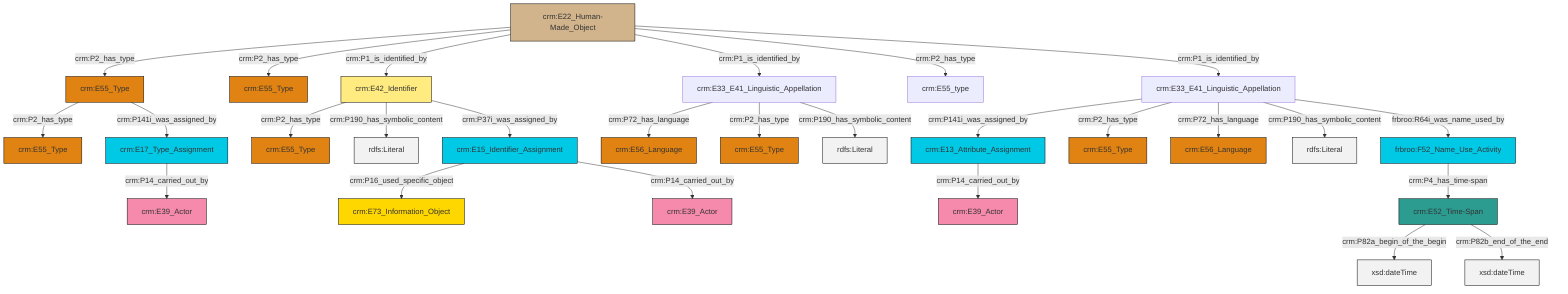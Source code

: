 graph TD
classDef Literal fill:#f2f2f2,stroke:#000000;
classDef CRM_Entity fill:#FFFFFF,stroke:#000000;
classDef Temporal_Entity fill:#00C9E6, stroke:#000000;
classDef Type fill:#E18312, stroke:#000000;
classDef Time-Span fill:#2C9C91, stroke:#000000;
classDef Appellation fill:#FFEB7F, stroke:#000000;
classDef Place fill:#008836, stroke:#000000;
classDef Persistent_Item fill:#B266B2, stroke:#000000;
classDef Conceptual_Object fill:#FFD700, stroke:#000000;
classDef Physical_Thing fill:#D2B48C, stroke:#000000;
classDef Actor fill:#f58aad, stroke:#000000;
classDef PC_Classes fill:#4ce600, stroke:#000000;
classDef Multi fill:#cccccc,stroke:#000000;

0["crm:E33_E41_Linguistic_Appellation"]:::Default -->|crm:P141i_was_assigned_by| 1["crm:E13_Attribute_Assignment"]:::Temporal_Entity
5["crm:E33_E41_Linguistic_Appellation"]:::Default -->|crm:P72_has_language| 6["crm:E56_Language"]:::Type
10["crm:E55_Type"]:::Type -->|crm:P2_has_type| 2["crm:E55_Type"]:::Type
11["crm:E52_Time-Span"]:::Time-Span -->|crm:P82a_begin_of_the_begin| 12[xsd:dateTime]:::Literal
15["crm:E42_Identifier"]:::Appellation -->|crm:P2_has_type| 8["crm:E55_Type"]:::Type
18["crm:E22_Human-Made_Object"]:::Physical_Thing -->|crm:P2_has_type| 10["crm:E55_Type"]:::Type
5["crm:E33_E41_Linguistic_Appellation"]:::Default -->|crm:P2_has_type| 19["crm:E55_Type"]:::Type
18["crm:E22_Human-Made_Object"]:::Physical_Thing -->|crm:P2_has_type| 13["crm:E55_Type"]:::Type
18["crm:E22_Human-Made_Object"]:::Physical_Thing -->|crm:P1_is_identified_by| 15["crm:E42_Identifier"]:::Appellation
30["frbroo:F52_Name_Use_Activity"]:::Temporal_Entity -->|crm:P4_has_time-span| 11["crm:E52_Time-Span"]:::Time-Span
31["crm:E15_Identifier_Assignment"]:::Temporal_Entity -->|crm:P16_used_specific_object| 32["crm:E73_Information_Object"]:::Conceptual_Object
31["crm:E15_Identifier_Assignment"]:::Temporal_Entity -->|crm:P14_carried_out_by| 34["crm:E39_Actor"]:::Actor
0["crm:E33_E41_Linguistic_Appellation"]:::Default -->|crm:P2_has_type| 20["crm:E55_Type"]:::Type
15["crm:E42_Identifier"]:::Appellation -->|crm:P190_has_symbolic_content| 36[rdfs:Literal]:::Literal
5["crm:E33_E41_Linguistic_Appellation"]:::Default -->|crm:P190_has_symbolic_content| 37[rdfs:Literal]:::Literal
18["crm:E22_Human-Made_Object"]:::Physical_Thing -->|crm:P1_is_identified_by| 5["crm:E33_E41_Linguistic_Appellation"]:::Default
18["crm:E22_Human-Made_Object"]:::Physical_Thing -->|crm:P2_has_type| 22["crm:E55_type"]:::Default
10["crm:E55_Type"]:::Type -->|crm:P141i_was_assigned_by| 26["crm:E17_Type_Assignment"]:::Temporal_Entity
26["crm:E17_Type_Assignment"]:::Temporal_Entity -->|crm:P14_carried_out_by| 42["crm:E39_Actor"]:::Actor
11["crm:E52_Time-Span"]:::Time-Span -->|crm:P82b_end_of_the_end| 43[xsd:dateTime]:::Literal
18["crm:E22_Human-Made_Object"]:::Physical_Thing -->|crm:P1_is_identified_by| 0["crm:E33_E41_Linguistic_Appellation"]:::Default
15["crm:E42_Identifier"]:::Appellation -->|crm:P37i_was_assigned_by| 31["crm:E15_Identifier_Assignment"]:::Temporal_Entity
0["crm:E33_E41_Linguistic_Appellation"]:::Default -->|crm:P72_has_language| 38["crm:E56_Language"]:::Type
0["crm:E33_E41_Linguistic_Appellation"]:::Default -->|crm:P190_has_symbolic_content| 46[rdfs:Literal]:::Literal
0["crm:E33_E41_Linguistic_Appellation"]:::Default -->|frbroo:R64i_was_name_used_by| 30["frbroo:F52_Name_Use_Activity"]:::Temporal_Entity
1["crm:E13_Attribute_Assignment"]:::Temporal_Entity -->|crm:P14_carried_out_by| 49["crm:E39_Actor"]:::Actor